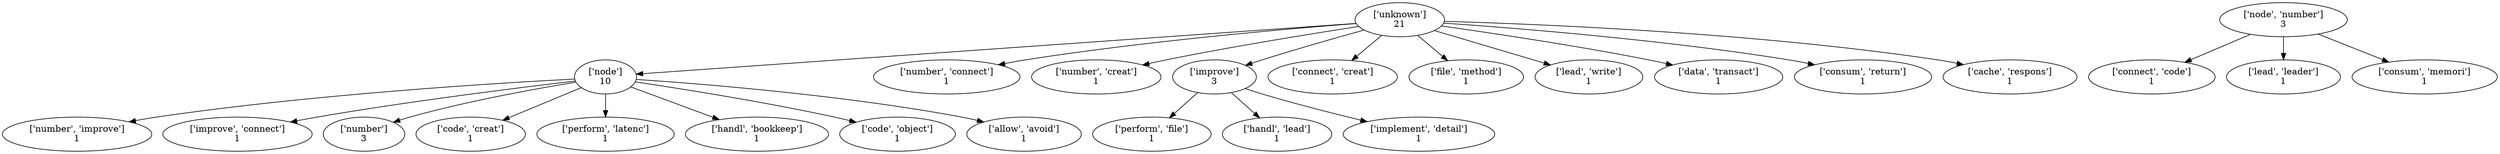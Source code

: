 strict digraph  {
	"['unknown']
21" -> "['node']
10";
	"['unknown']
21" -> "['number', 'connect']
1";
	"['unknown']
21" -> "['number', 'creat']
1";
	"['unknown']
21" -> "['improve']
3";
	"['unknown']
21" -> "['connect', 'creat']
1";
	"['unknown']
21" -> "['file', 'method']
1";
	"['unknown']
21" -> "['lead', 'write']
1";
	"['unknown']
21" -> "['data', 'transact']
1";
	"['unknown']
21" -> "['consum', 'return']
1";
	"['unknown']
21" -> "['cache', 'respons']
1";
	"['node']
10" -> "['number', 'improve']
1";
	"['node']
10" -> "['improve', 'connect']
1";
	"['node']
10" -> "['number']
3";
	"['node']
10" -> "['code', 'creat']
1";
	"['node']
10" -> "['perform', 'latenc']
1";
	"['node']
10" -> "['handl', 'bookkeep']
1";
	"['node']
10" -> "['code', 'object']
1";
	"['node']
10" -> "['allow', 'avoid']
1";
	"['improve']
3" -> "['perform', 'file']
1";
	"['improve']
3" -> "['handl', 'lead']
1";
	"['improve']
3" -> "['implement', 'detail']
1";
	"['node', 'number']
3" -> "['connect', 'code']
1";
	"['node', 'number']
3" -> "['lead', 'leader']
1";
	"['node', 'number']
3" -> "['consum', 'memori']
1";
}
